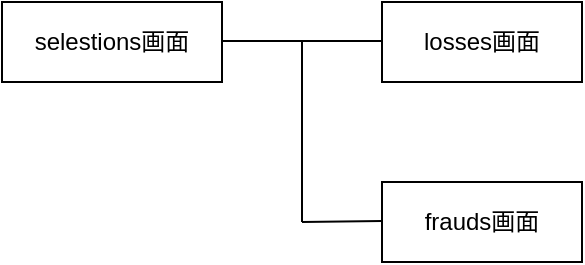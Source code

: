 <mxfile>
    <diagram id="W2aHfTGuS08DPScyIupz" name="ページ1">
        <mxGraphModel dx="560" dy="428" grid="1" gridSize="10" guides="1" tooltips="1" connect="1" arrows="1" fold="1" page="1" pageScale="1" pageWidth="827" pageHeight="1169" math="0" shadow="0">
            <root>
                <mxCell id="0"/>
                <mxCell id="1" parent="0"/>
                <mxCell id="2" value="selestions画面" style="whiteSpace=wrap;html=1;align=center;" vertex="1" parent="1">
                    <mxGeometry x="110" y="190" width="110" height="40" as="geometry"/>
                </mxCell>
                <mxCell id="3" value="losses画面" style="whiteSpace=wrap;html=1;align=center;" vertex="1" parent="1">
                    <mxGeometry x="300" y="190" width="100" height="40" as="geometry"/>
                </mxCell>
                <mxCell id="4" value="frauds画面" style="whiteSpace=wrap;html=1;align=center;" vertex="1" parent="1">
                    <mxGeometry x="300" y="280" width="100" height="40" as="geometry"/>
                </mxCell>
                <mxCell id="5" value="" style="endArrow=none;html=1;rounded=0;" edge="1" parent="1">
                    <mxGeometry relative="1" as="geometry">
                        <mxPoint x="220" y="209.5" as="sourcePoint"/>
                        <mxPoint x="300" y="209.5" as="targetPoint"/>
                        <Array as="points">
                            <mxPoint x="260" y="209.5"/>
                        </Array>
                    </mxGeometry>
                </mxCell>
                <mxCell id="7" value="" style="endArrow=none;html=1;rounded=0;" edge="1" parent="1">
                    <mxGeometry relative="1" as="geometry">
                        <mxPoint x="260" y="210" as="sourcePoint"/>
                        <mxPoint x="260" y="300" as="targetPoint"/>
                    </mxGeometry>
                </mxCell>
                <mxCell id="9" value="" style="endArrow=none;html=1;rounded=0;" edge="1" parent="1">
                    <mxGeometry relative="1" as="geometry">
                        <mxPoint x="260" y="300" as="sourcePoint"/>
                        <mxPoint x="300" y="299.5" as="targetPoint"/>
                    </mxGeometry>
                </mxCell>
            </root>
        </mxGraphModel>
    </diagram>
</mxfile>